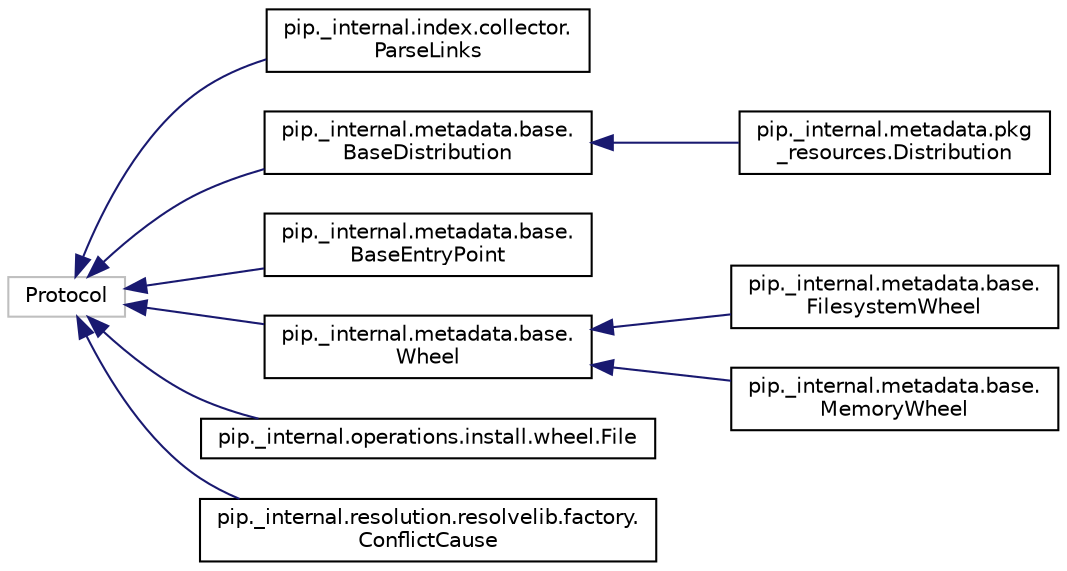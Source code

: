 digraph "Graphical Class Hierarchy"
{
 // LATEX_PDF_SIZE
  edge [fontname="Helvetica",fontsize="10",labelfontname="Helvetica",labelfontsize="10"];
  node [fontname="Helvetica",fontsize="10",shape=record];
  rankdir="LR";
  Node3643 [label="Protocol",height=0.2,width=0.4,color="grey75", fillcolor="white", style="filled",tooltip=" "];
  Node3643 -> Node0 [dir="back",color="midnightblue",fontsize="10",style="solid",fontname="Helvetica"];
  Node0 [label="pip._internal.index.collector.\lParseLinks",height=0.2,width=0.4,color="black", fillcolor="white", style="filled",URL="$classpip_1_1__internal_1_1index_1_1collector_1_1ParseLinks.html",tooltip=" "];
  Node3643 -> Node3645 [dir="back",color="midnightblue",fontsize="10",style="solid",fontname="Helvetica"];
  Node3645 [label="pip._internal.metadata.base.\lBaseDistribution",height=0.2,width=0.4,color="black", fillcolor="white", style="filled",URL="$classpip_1_1__internal_1_1metadata_1_1base_1_1BaseDistribution.html",tooltip=" "];
  Node3645 -> Node3646 [dir="back",color="midnightblue",fontsize="10",style="solid",fontname="Helvetica"];
  Node3646 [label="pip._internal.metadata.pkg\l_resources.Distribution",height=0.2,width=0.4,color="black", fillcolor="white", style="filled",URL="$classpip_1_1__internal_1_1metadata_1_1pkg__resources_1_1Distribution.html",tooltip=" "];
  Node3643 -> Node3647 [dir="back",color="midnightblue",fontsize="10",style="solid",fontname="Helvetica"];
  Node3647 [label="pip._internal.metadata.base.\lBaseEntryPoint",height=0.2,width=0.4,color="black", fillcolor="white", style="filled",URL="$classpip_1_1__internal_1_1metadata_1_1base_1_1BaseEntryPoint.html",tooltip=" "];
  Node3643 -> Node3648 [dir="back",color="midnightblue",fontsize="10",style="solid",fontname="Helvetica"];
  Node3648 [label="pip._internal.metadata.base.\lWheel",height=0.2,width=0.4,color="black", fillcolor="white", style="filled",URL="$classpip_1_1__internal_1_1metadata_1_1base_1_1Wheel.html",tooltip=" "];
  Node3648 -> Node3649 [dir="back",color="midnightblue",fontsize="10",style="solid",fontname="Helvetica"];
  Node3649 [label="pip._internal.metadata.base.\lFilesystemWheel",height=0.2,width=0.4,color="black", fillcolor="white", style="filled",URL="$classpip_1_1__internal_1_1metadata_1_1base_1_1FilesystemWheel.html",tooltip=" "];
  Node3648 -> Node3650 [dir="back",color="midnightblue",fontsize="10",style="solid",fontname="Helvetica"];
  Node3650 [label="pip._internal.metadata.base.\lMemoryWheel",height=0.2,width=0.4,color="black", fillcolor="white", style="filled",URL="$classpip_1_1__internal_1_1metadata_1_1base_1_1MemoryWheel.html",tooltip=" "];
  Node3643 -> Node3651 [dir="back",color="midnightblue",fontsize="10",style="solid",fontname="Helvetica"];
  Node3651 [label="pip._internal.operations.install.wheel.File",height=0.2,width=0.4,color="black", fillcolor="white", style="filled",URL="$classpip_1_1__internal_1_1operations_1_1install_1_1wheel_1_1File.html",tooltip=" "];
  Node3643 -> Node3652 [dir="back",color="midnightblue",fontsize="10",style="solid",fontname="Helvetica"];
  Node3652 [label="pip._internal.resolution.resolvelib.factory.\lConflictCause",height=0.2,width=0.4,color="black", fillcolor="white", style="filled",URL="$classpip_1_1__internal_1_1resolution_1_1resolvelib_1_1factory_1_1ConflictCause.html",tooltip=" "];
}
